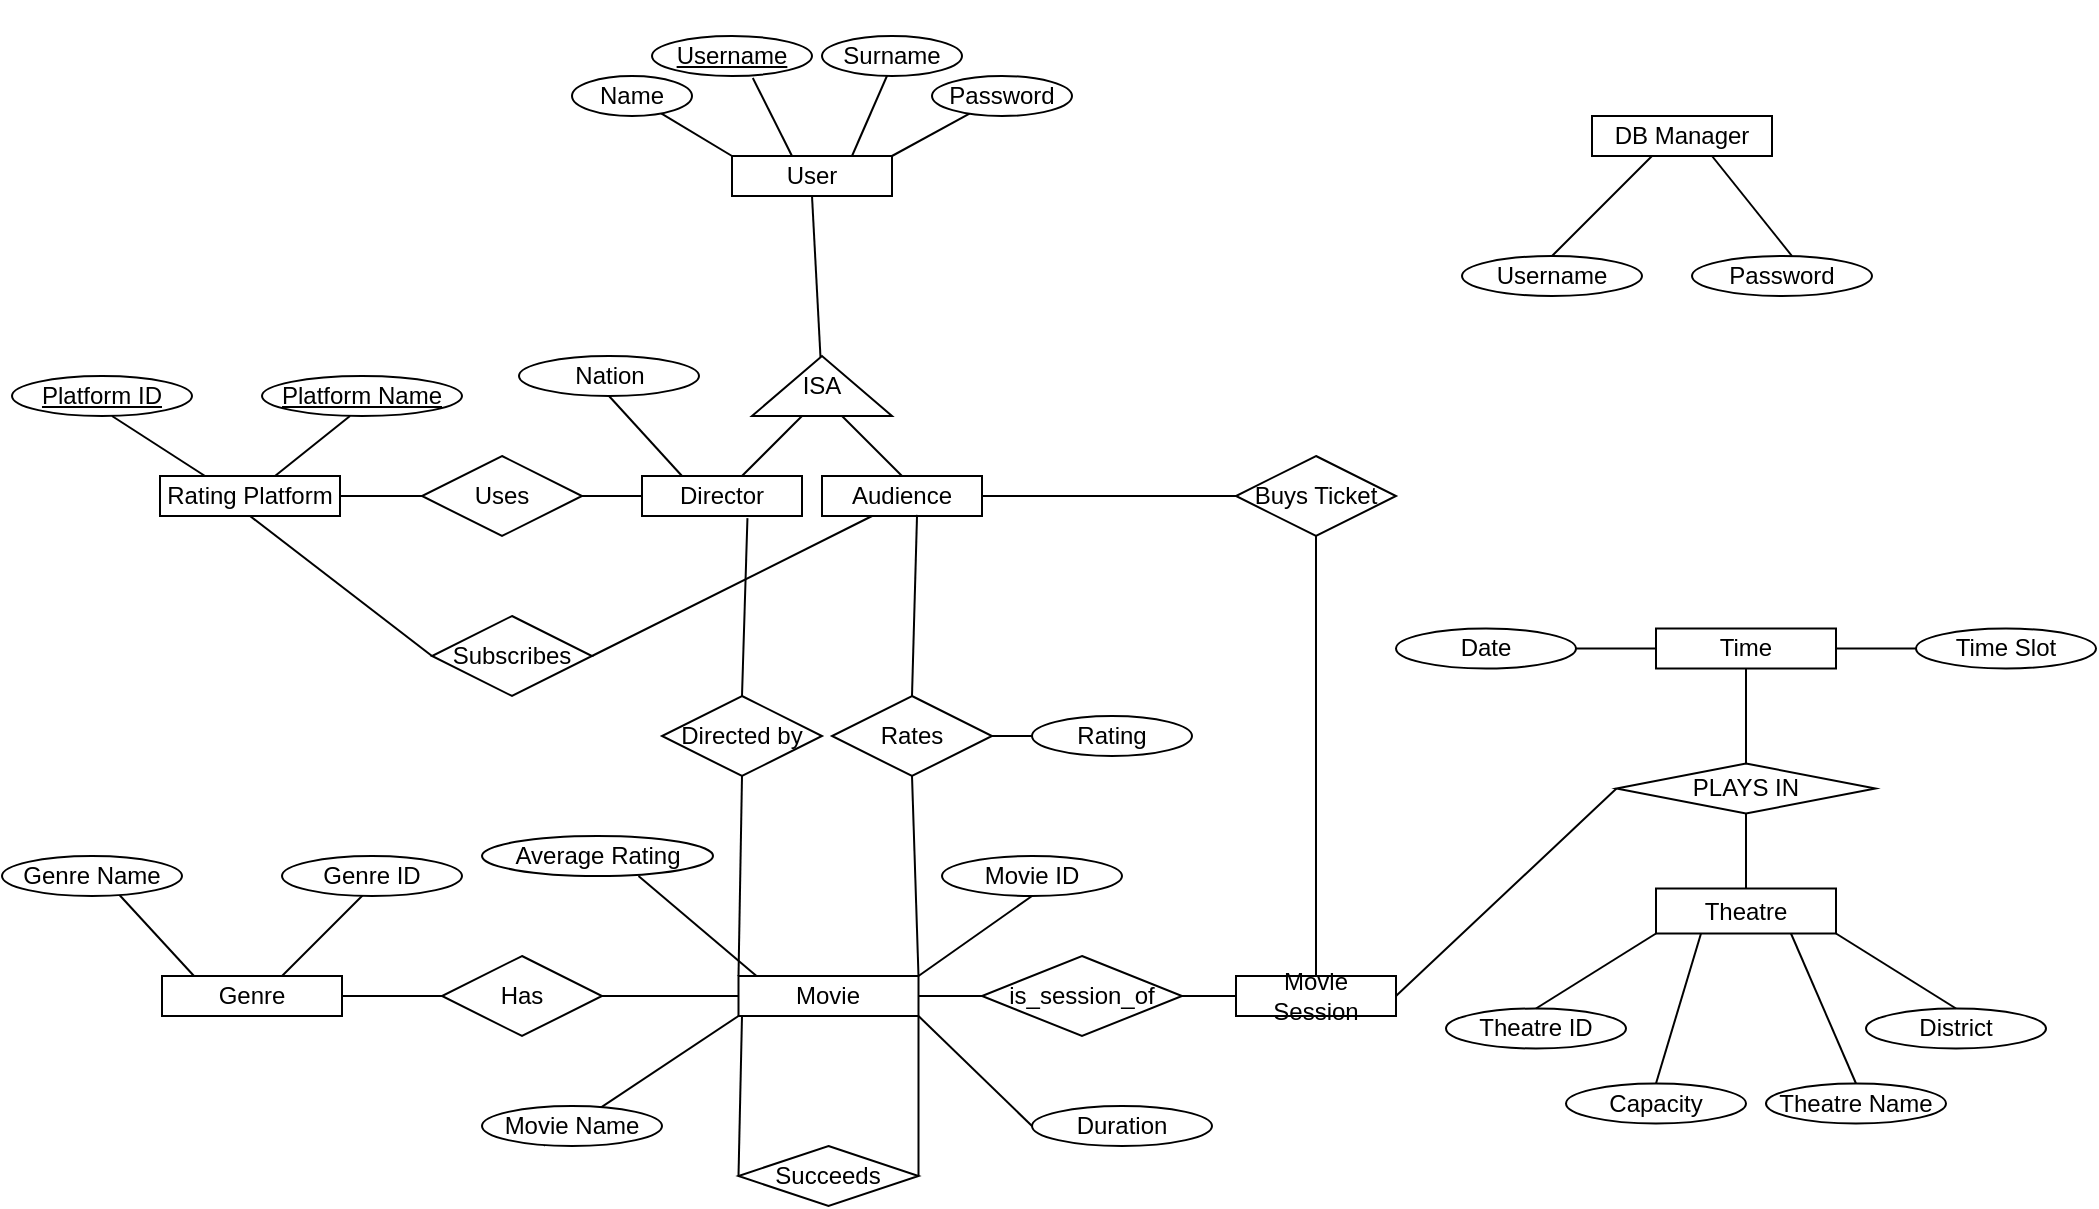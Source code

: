 <mxfile version="21.1.2" type="device">
  <diagram name="Sayfa -1" id="poSbmW3w7aa27YgTsH_x">
    <mxGraphModel dx="989" dy="484" grid="1" gridSize="10" guides="1" tooltips="1" connect="1" arrows="1" fold="1" page="1" pageScale="1" pageWidth="827" pageHeight="1169" math="0" shadow="0">
      <root>
        <mxCell id="0" />
        <mxCell id="1" parent="0" />
        <mxCell id="N0dNc0JKmn3YzgxWupWn-2" value="User" style="rounded=0;whiteSpace=wrap;html=1;" parent="1" vertex="1">
          <mxGeometry x="495" y="80" width="80" height="20" as="geometry" />
        </mxCell>
        <mxCell id="N0dNc0JKmn3YzgxWupWn-3" value="" style="endArrow=none;html=1;rounded=0;" parent="1" edge="1">
          <mxGeometry width="50" height="50" relative="1" as="geometry">
            <mxPoint x="575" y="80" as="sourcePoint" />
            <mxPoint x="613.76" y="58.858" as="targetPoint" />
          </mxGeometry>
        </mxCell>
        <mxCell id="N0dNc0JKmn3YzgxWupWn-7" value="" style="endArrow=none;html=1;rounded=0;entryX=0.414;entryY=1.05;entryDx=0;entryDy=0;entryPerimeter=0;" parent="1" edge="1">
          <mxGeometry width="50" height="50" relative="1" as="geometry">
            <mxPoint x="555" y="80" as="sourcePoint" />
            <mxPoint x="576.4" y="31" as="targetPoint" />
          </mxGeometry>
        </mxCell>
        <mxCell id="N0dNc0JKmn3YzgxWupWn-8" value="" style="endArrow=none;html=1;rounded=0;entryX=0.63;entryY=1.05;entryDx=0;entryDy=0;entryPerimeter=0;" parent="1" target="N0dNc0JKmn3YzgxWupWn-11" edge="1">
          <mxGeometry width="50" height="50" relative="1" as="geometry">
            <mxPoint x="525" y="80" as="sourcePoint" />
            <mxPoint x="525" y="20" as="targetPoint" />
          </mxGeometry>
        </mxCell>
        <mxCell id="N0dNc0JKmn3YzgxWupWn-9" value="" style="endArrow=none;html=1;rounded=0;" parent="1" source="N0dNc0JKmn3YzgxWupWn-24" edge="1">
          <mxGeometry width="50" height="50" relative="1" as="geometry">
            <mxPoint x="495" y="80" as="sourcePoint" />
            <mxPoint x="445" y="60" as="targetPoint" />
          </mxGeometry>
        </mxCell>
        <mxCell id="N0dNc0JKmn3YzgxWupWn-11" value="&lt;u&gt;Username&lt;/u&gt;" style="ellipse;whiteSpace=wrap;html=1;" parent="1" vertex="1">
          <mxGeometry x="455" y="20" width="80" height="20" as="geometry" />
        </mxCell>
        <mxCell id="N0dNc0JKmn3YzgxWupWn-13" style="edgeStyle=orthogonalEdgeStyle;rounded=0;orthogonalLoop=1;jettySize=auto;html=1;exitX=0.5;exitY=1;exitDx=0;exitDy=0;" parent="1" edge="1">
          <mxGeometry relative="1" as="geometry">
            <mxPoint x="645" y="10" as="sourcePoint" />
            <mxPoint x="645" y="10" as="targetPoint" />
          </mxGeometry>
        </mxCell>
        <mxCell id="N0dNc0JKmn3YzgxWupWn-16" value="" style="endArrow=none;html=1;rounded=0;entryX=0.5;entryY=1;entryDx=0;entryDy=0;" parent="1" source="N0dNc0JKmn3YzgxWupWn-17" edge="1" target="N0dNc0JKmn3YzgxWupWn-2">
          <mxGeometry width="50" height="50" relative="1" as="geometry">
            <mxPoint x="540" y="300" as="sourcePoint" />
            <mxPoint x="539" y="260" as="targetPoint" />
          </mxGeometry>
        </mxCell>
        <mxCell id="N0dNc0JKmn3YzgxWupWn-18" value="" style="endArrow=none;html=1;rounded=0;" parent="1" target="N0dNc0JKmn3YzgxWupWn-17" edge="1">
          <mxGeometry width="50" height="50" relative="1" as="geometry">
            <mxPoint x="540" y="200" as="sourcePoint" />
            <mxPoint x="539" y="170" as="targetPoint" />
          </mxGeometry>
        </mxCell>
        <mxCell id="N0dNc0JKmn3YzgxWupWn-17" value="ISA" style="triangle;whiteSpace=wrap;html=1;direction=north;" parent="1" vertex="1">
          <mxGeometry x="505" y="180" width="70" height="30" as="geometry" />
        </mxCell>
        <mxCell id="N0dNc0JKmn3YzgxWupWn-19" value="" style="endArrow=none;html=1;rounded=0;" parent="1" edge="1">
          <mxGeometry width="50" height="50" relative="1" as="geometry">
            <mxPoint x="500" y="240" as="sourcePoint" />
            <mxPoint x="530" y="210" as="targetPoint" />
          </mxGeometry>
        </mxCell>
        <mxCell id="N0dNc0JKmn3YzgxWupWn-20" value="" style="endArrow=none;html=1;rounded=0;" parent="1" edge="1">
          <mxGeometry width="50" height="50" relative="1" as="geometry">
            <mxPoint x="580" y="240" as="sourcePoint" />
            <mxPoint x="550" y="210" as="targetPoint" />
          </mxGeometry>
        </mxCell>
        <mxCell id="N0dNc0JKmn3YzgxWupWn-22" value="Audience" style="rounded=0;whiteSpace=wrap;html=1;" parent="1" vertex="1">
          <mxGeometry x="540" y="240" width="80" height="20" as="geometry" />
        </mxCell>
        <mxCell id="N0dNc0JKmn3YzgxWupWn-23" value="Director" style="rounded=0;whiteSpace=wrap;html=1;" parent="1" vertex="1">
          <mxGeometry x="450" y="240" width="80" height="20" as="geometry" />
        </mxCell>
        <mxCell id="N0dNc0JKmn3YzgxWupWn-25" value="Surname" style="ellipse;whiteSpace=wrap;html=1;" parent="1" vertex="1">
          <mxGeometry x="540" y="20" width="70" height="20" as="geometry" />
        </mxCell>
        <mxCell id="N0dNc0JKmn3YzgxWupWn-26" value="Password" style="ellipse;whiteSpace=wrap;html=1;" parent="1" vertex="1">
          <mxGeometry x="595" y="40" width="70" height="20" as="geometry" />
        </mxCell>
        <mxCell id="N0dNc0JKmn3YzgxWupWn-27" value="" style="endArrow=none;html=1;rounded=0;" parent="1" target="N0dNc0JKmn3YzgxWupWn-24" edge="1">
          <mxGeometry width="50" height="50" relative="1" as="geometry">
            <mxPoint x="495" y="80" as="sourcePoint" />
            <mxPoint x="445" y="60" as="targetPoint" />
          </mxGeometry>
        </mxCell>
        <mxCell id="N0dNc0JKmn3YzgxWupWn-24" value="Name" style="ellipse;whiteSpace=wrap;html=1;" parent="1" vertex="1">
          <mxGeometry x="415" y="40" width="60" height="20" as="geometry" />
        </mxCell>
        <mxCell id="N0dNc0JKmn3YzgxWupWn-29" value="&lt;u&gt;Platform Name&lt;/u&gt;" style="ellipse;whiteSpace=wrap;html=1;" parent="1" vertex="1">
          <mxGeometry x="260" y="190" width="100" height="20" as="geometry" />
        </mxCell>
        <mxCell id="N0dNc0JKmn3YzgxWupWn-30" value="&lt;u&gt;Platform ID&lt;/u&gt;" style="ellipse;whiteSpace=wrap;html=1;" parent="1" vertex="1">
          <mxGeometry x="135" y="190" width="90" height="20" as="geometry" />
        </mxCell>
        <mxCell id="N0dNc0JKmn3YzgxWupWn-31" value="" style="endArrow=none;html=1;rounded=0;entryX=0.5;entryY=1;entryDx=0;entryDy=0;" parent="1" edge="1" source="N0dNc0JKmn3YzgxWupWn-28">
          <mxGeometry width="50" height="50" relative="1" as="geometry">
            <mxPoint x="259" y="245" as="sourcePoint" />
            <mxPoint x="304" y="210" as="targetPoint" />
          </mxGeometry>
        </mxCell>
        <mxCell id="N0dNc0JKmn3YzgxWupWn-32" value="" style="endArrow=none;html=1;rounded=0;entryX=0.5;entryY=1;entryDx=0;entryDy=0;exitX=0.25;exitY=0;exitDx=0;exitDy=0;" parent="1" source="N0dNc0JKmn3YzgxWupWn-28" edge="1">
          <mxGeometry width="50" height="50" relative="1" as="geometry">
            <mxPoint x="140" y="245" as="sourcePoint" />
            <mxPoint x="185" y="210" as="targetPoint" />
          </mxGeometry>
        </mxCell>
        <mxCell id="9goSQjXUTcx60Nx5XbYn-3" value="Nation" style="ellipse;whiteSpace=wrap;html=1;" parent="1" vertex="1">
          <mxGeometry x="388.5" y="180" width="90" height="20" as="geometry" />
        </mxCell>
        <mxCell id="9goSQjXUTcx60Nx5XbYn-4" value="" style="endArrow=none;html=1;rounded=0;entryX=0.5;entryY=1;entryDx=0;entryDy=0;exitX=0.25;exitY=0;exitDx=0;exitDy=0;" parent="1" source="N0dNc0JKmn3YzgxWupWn-23" target="9goSQjXUTcx60Nx5XbYn-3" edge="1">
          <mxGeometry width="50" height="50" relative="1" as="geometry">
            <mxPoint x="438.5" y="240" as="sourcePoint" />
            <mxPoint x="478.5" y="200" as="targetPoint" />
          </mxGeometry>
        </mxCell>
        <mxCell id="9goSQjXUTcx60Nx5XbYn-6" value="Uses" style="rhombus;whiteSpace=wrap;html=1;" parent="1" vertex="1">
          <mxGeometry x="340" y="230" width="80" height="40" as="geometry" />
        </mxCell>
        <mxCell id="9goSQjXUTcx60Nx5XbYn-7" value="" style="endArrow=none;html=1;rounded=0;entryX=0;entryY=0.5;entryDx=0;entryDy=0;" parent="1" target="N0dNc0JKmn3YzgxWupWn-23" edge="1">
          <mxGeometry width="50" height="50" relative="1" as="geometry">
            <mxPoint x="420" y="250" as="sourcePoint" />
            <mxPoint x="445" y="250" as="targetPoint" />
          </mxGeometry>
        </mxCell>
        <mxCell id="9goSQjXUTcx60Nx5XbYn-8" value="" style="endArrow=none;html=1;rounded=0;exitX=1;exitY=0.5;exitDx=0;exitDy=0;" parent="1" source="N0dNc0JKmn3YzgxWupWn-28" edge="1">
          <mxGeometry width="50" height="50" relative="1" as="geometry">
            <mxPoint x="290" y="300" as="sourcePoint" />
            <mxPoint x="340" y="250" as="targetPoint" />
          </mxGeometry>
        </mxCell>
        <mxCell id="9goSQjXUTcx60Nx5XbYn-11" value="" style="endArrow=none;html=1;rounded=0;entryX=0;entryY=0.5;entryDx=0;entryDy=0;" parent="1" edge="1" target="9goSQjXUTcx60Nx5XbYn-12">
          <mxGeometry width="50" height="50" relative="1" as="geometry">
            <mxPoint x="620" y="250" as="sourcePoint" />
            <mxPoint x="690" y="250" as="targetPoint" />
          </mxGeometry>
        </mxCell>
        <mxCell id="9goSQjXUTcx60Nx5XbYn-12" value="Buys Ticket" style="rhombus;whiteSpace=wrap;html=1;" parent="1" vertex="1">
          <mxGeometry x="747" y="230" width="80" height="40" as="geometry" />
        </mxCell>
        <mxCell id="9goSQjXUTcx60Nx5XbYn-15" value="Movie Session" style="rounded=0;whiteSpace=wrap;html=1;" parent="1" vertex="1">
          <mxGeometry x="747" y="490" width="80" height="20" as="geometry" />
        </mxCell>
        <mxCell id="9goSQjXUTcx60Nx5XbYn-16" value="Subscribes" style="rhombus;whiteSpace=wrap;html=1;" parent="1" vertex="1">
          <mxGeometry x="345" y="310" width="80" height="40" as="geometry" />
        </mxCell>
        <mxCell id="9goSQjXUTcx60Nx5XbYn-17" value="" style="endArrow=none;html=1;rounded=0;entryX=0.313;entryY=1;entryDx=0;entryDy=0;exitX=1;exitY=0.5;exitDx=0;exitDy=0;entryPerimeter=0;" parent="1" target="N0dNc0JKmn3YzgxWupWn-22" edge="1" source="9goSQjXUTcx60Nx5XbYn-16">
          <mxGeometry width="50" height="50" relative="1" as="geometry">
            <mxPoint x="435" y="360" as="sourcePoint" />
            <mxPoint x="470" y="280" as="targetPoint" />
          </mxGeometry>
        </mxCell>
        <mxCell id="9goSQjXUTcx60Nx5XbYn-18" value="" style="endArrow=none;html=1;rounded=0;exitX=0.5;exitY=1;exitDx=0;exitDy=0;entryX=0;entryY=0.5;entryDx=0;entryDy=0;" parent="1" source="N0dNc0JKmn3YzgxWupWn-28" edge="1" target="9goSQjXUTcx60Nx5XbYn-16">
          <mxGeometry width="50" height="50" relative="1" as="geometry">
            <mxPoint x="290" y="380" as="sourcePoint" />
            <mxPoint x="305" y="330" as="targetPoint" />
          </mxGeometry>
        </mxCell>
        <mxCell id="9goSQjXUTcx60Nx5XbYn-19" value="Theatre" style="rounded=0;whiteSpace=wrap;html=1;" parent="1" vertex="1">
          <mxGeometry x="957" y="446.25" width="90" height="22.5" as="geometry" />
        </mxCell>
        <mxCell id="9goSQjXUTcx60Nx5XbYn-25" value="Theatre ID" style="ellipse;whiteSpace=wrap;html=1;" parent="1" vertex="1">
          <mxGeometry x="852" y="506.25" width="90" height="20" as="geometry" />
        </mxCell>
        <mxCell id="9goSQjXUTcx60Nx5XbYn-26" value="District" style="ellipse;whiteSpace=wrap;html=1;" parent="1" vertex="1">
          <mxGeometry x="1062" y="506.25" width="90" height="20" as="geometry" />
        </mxCell>
        <mxCell id="9goSQjXUTcx60Nx5XbYn-27" value="Capacity" style="ellipse;whiteSpace=wrap;html=1;" parent="1" vertex="1">
          <mxGeometry x="912" y="543.75" width="90" height="20" as="geometry" />
        </mxCell>
        <mxCell id="9goSQjXUTcx60Nx5XbYn-28" value="Theatre Name" style="ellipse;whiteSpace=wrap;html=1;" parent="1" vertex="1">
          <mxGeometry x="1012" y="543.75" width="90" height="20" as="geometry" />
        </mxCell>
        <mxCell id="9goSQjXUTcx60Nx5XbYn-36" value="Movie" style="rounded=0;whiteSpace=wrap;html=1;" parent="1" vertex="1">
          <mxGeometry x="498.25" y="490" width="90" height="20" as="geometry" />
        </mxCell>
        <mxCell id="9goSQjXUTcx60Nx5XbYn-37" value="" style="endArrow=none;html=1;rounded=0;entryX=0;entryY=0.5;entryDx=0;entryDy=0;exitX=1;exitY=1;exitDx=0;exitDy=0;" parent="1" edge="1" target="9goSQjXUTcx60Nx5XbYn-42" source="9goSQjXUTcx60Nx5XbYn-36">
          <mxGeometry width="50" height="50" relative="1" as="geometry">
            <mxPoint x="610" y="510" as="sourcePoint" />
            <mxPoint x="650" y="580" as="targetPoint" />
          </mxGeometry>
        </mxCell>
        <mxCell id="9goSQjXUTcx60Nx5XbYn-38" value="" style="endArrow=none;html=1;rounded=0;" parent="1" edge="1">
          <mxGeometry width="50" height="50" relative="1" as="geometry">
            <mxPoint x="507.25" y="490" as="sourcePoint" />
            <mxPoint x="448.25" y="440" as="targetPoint" />
          </mxGeometry>
        </mxCell>
        <mxCell id="9goSQjXUTcx60Nx5XbYn-39" value="" style="endArrow=none;html=1;rounded=0;entryX=0.5;entryY=1;entryDx=0;entryDy=0;exitX=1;exitY=0;exitDx=0;exitDy=0;" parent="1" target="9goSQjXUTcx60Nx5XbYn-43" edge="1" source="9goSQjXUTcx60Nx5XbYn-36">
          <mxGeometry width="50" height="50" relative="1" as="geometry">
            <mxPoint x="520.75" y="490" as="sourcePoint" />
            <mxPoint x="518.25" y="410" as="targetPoint" />
          </mxGeometry>
        </mxCell>
        <mxCell id="9goSQjXUTcx60Nx5XbYn-40" value="" style="endArrow=none;html=1;rounded=0;entryX=0.342;entryY=0.99;entryDx=0;entryDy=0;entryPerimeter=0;exitX=0;exitY=1;exitDx=0;exitDy=0;" parent="1" target="9goSQjXUTcx60Nx5XbYn-44" edge="1" source="9goSQjXUTcx60Nx5XbYn-36">
          <mxGeometry width="50" height="50" relative="1" as="geometry">
            <mxPoint x="558.25" y="490" as="sourcePoint" />
            <mxPoint x="575.75" y="440" as="targetPoint" />
          </mxGeometry>
        </mxCell>
        <mxCell id="9goSQjXUTcx60Nx5XbYn-41" value="Average Rating" style="ellipse;whiteSpace=wrap;html=1;" parent="1" vertex="1">
          <mxGeometry x="370" y="420" width="115.5" height="20" as="geometry" />
        </mxCell>
        <mxCell id="9goSQjXUTcx60Nx5XbYn-42" value="Duration" style="ellipse;whiteSpace=wrap;html=1;" parent="1" vertex="1">
          <mxGeometry x="645" y="555" width="90" height="20" as="geometry" />
        </mxCell>
        <mxCell id="9goSQjXUTcx60Nx5XbYn-43" value="Movie ID" style="ellipse;whiteSpace=wrap;html=1;" parent="1" vertex="1">
          <mxGeometry x="600" y="430" width="90" height="20" as="geometry" />
        </mxCell>
        <mxCell id="9goSQjXUTcx60Nx5XbYn-44" value="Movie Name" style="ellipse;whiteSpace=wrap;html=1;" parent="1" vertex="1">
          <mxGeometry x="370" y="555" width="90" height="20" as="geometry" />
        </mxCell>
        <mxCell id="9goSQjXUTcx60Nx5XbYn-49" value="PLAYS IN" style="rhombus;whiteSpace=wrap;html=1;" parent="1" vertex="1">
          <mxGeometry x="937.25" y="383.75" width="129.5" height="25" as="geometry" />
        </mxCell>
        <mxCell id="9goSQjXUTcx60Nx5XbYn-50" value="" style="endArrow=none;html=1;rounded=0;entryX=1;entryY=0.5;entryDx=0;entryDy=0;exitX=0;exitY=0.5;exitDx=0;exitDy=0;" parent="1" source="9goSQjXUTcx60Nx5XbYn-49" edge="1" target="9goSQjXUTcx60Nx5XbYn-15">
          <mxGeometry width="50" height="50" relative="1" as="geometry">
            <mxPoint x="950" y="435" as="sourcePoint" />
            <mxPoint x="841" y="435" as="targetPoint" />
          </mxGeometry>
        </mxCell>
        <mxCell id="9goSQjXUTcx60Nx5XbYn-51" value="" style="endArrow=none;html=1;rounded=0;exitX=0.5;exitY=0;exitDx=0;exitDy=0;entryX=0.5;entryY=1;entryDx=0;entryDy=0;" parent="1" source="9goSQjXUTcx60Nx5XbYn-19" edge="1" target="9goSQjXUTcx60Nx5XbYn-49">
          <mxGeometry width="50" height="50" relative="1" as="geometry">
            <mxPoint x="753" y="436.25" as="sourcePoint" />
            <mxPoint x="803" y="386.25" as="targetPoint" />
          </mxGeometry>
        </mxCell>
        <mxCell id="9goSQjXUTcx60Nx5XbYn-52" value="" style="endArrow=none;html=1;rounded=0;entryX=0;entryY=1;entryDx=0;entryDy=0;exitX=0.5;exitY=0;exitDx=0;exitDy=0;" parent="1" target="9goSQjXUTcx60Nx5XbYn-19" edge="1" source="9goSQjXUTcx60Nx5XbYn-25">
          <mxGeometry width="50" height="50" relative="1" as="geometry">
            <mxPoint x="572" y="536.25" as="sourcePoint" />
            <mxPoint x="612" y="516.25" as="targetPoint" />
          </mxGeometry>
        </mxCell>
        <mxCell id="9goSQjXUTcx60Nx5XbYn-53" value="" style="endArrow=none;html=1;rounded=0;entryX=0.25;entryY=1;entryDx=0;entryDy=0;exitX=0.5;exitY=0;exitDx=0;exitDy=0;" parent="1" target="9goSQjXUTcx60Nx5XbYn-19" edge="1" source="9goSQjXUTcx60Nx5XbYn-27">
          <mxGeometry width="50" height="50" relative="1" as="geometry">
            <mxPoint x="662" y="546.25" as="sourcePoint" />
            <mxPoint x="728.5" y="516.25" as="targetPoint" />
          </mxGeometry>
        </mxCell>
        <mxCell id="9goSQjXUTcx60Nx5XbYn-54" value="" style="endArrow=none;html=1;rounded=0;entryX=0.75;entryY=1;entryDx=0;entryDy=0;exitX=0.5;exitY=0;exitDx=0;exitDy=0;" parent="1" target="9goSQjXUTcx60Nx5XbYn-19" edge="1" source="9goSQjXUTcx60Nx5XbYn-28">
          <mxGeometry width="50" height="50" relative="1" as="geometry">
            <mxPoint x="852" y="526.25" as="sourcePoint" />
            <mxPoint x="903.5" y="506.25" as="targetPoint" />
          </mxGeometry>
        </mxCell>
        <mxCell id="9goSQjXUTcx60Nx5XbYn-55" value="" style="endArrow=none;html=1;rounded=0;entryX=1;entryY=1;entryDx=0;entryDy=0;exitX=0.5;exitY=0;exitDx=0;exitDy=0;" parent="1" target="9goSQjXUTcx60Nx5XbYn-19" edge="1" source="9goSQjXUTcx60Nx5XbYn-26">
          <mxGeometry width="50" height="50" relative="1" as="geometry">
            <mxPoint x="962" y="536.25" as="sourcePoint" />
            <mxPoint x="998" y="506.25" as="targetPoint" />
          </mxGeometry>
        </mxCell>
        <mxCell id="9goSQjXUTcx60Nx5XbYn-57" value="Date" style="ellipse;whiteSpace=wrap;html=1;" parent="1" vertex="1">
          <mxGeometry x="827" y="316.25" width="90" height="20" as="geometry" />
        </mxCell>
        <mxCell id="9goSQjXUTcx60Nx5XbYn-59" value="Time Slot" style="ellipse;whiteSpace=wrap;html=1;" parent="1" vertex="1">
          <mxGeometry x="1087" y="316.25" width="90" height="20" as="geometry" />
        </mxCell>
        <mxCell id="9goSQjXUTcx60Nx5XbYn-62" value="Directed by" style="rhombus;whiteSpace=wrap;html=1;" parent="1" vertex="1">
          <mxGeometry x="460" y="350" width="80" height="40" as="geometry" />
        </mxCell>
        <mxCell id="9goSQjXUTcx60Nx5XbYn-64" value="" style="endArrow=none;html=1;rounded=0;entryX=0.5;entryY=0;entryDx=0;entryDy=0;exitX=0.659;exitY=1.053;exitDx=0;exitDy=0;exitPerimeter=0;" parent="1" source="N0dNc0JKmn3YzgxWupWn-23" target="9goSQjXUTcx60Nx5XbYn-62" edge="1">
          <mxGeometry width="50" height="50" relative="1" as="geometry">
            <mxPoint x="485" y="280" as="sourcePoint" />
            <mxPoint x="680" y="180" as="targetPoint" />
          </mxGeometry>
        </mxCell>
        <mxCell id="9goSQjXUTcx60Nx5XbYn-72" value="Succeeds" style="rhombus;whiteSpace=wrap;html=1;" parent="1" vertex="1">
          <mxGeometry x="498.25" y="575" width="90" height="30" as="geometry" />
        </mxCell>
        <mxCell id="9goSQjXUTcx60Nx5XbYn-76" value="Has" style="rhombus;whiteSpace=wrap;html=1;" parent="1" vertex="1">
          <mxGeometry x="350" y="480" width="80" height="40" as="geometry" />
        </mxCell>
        <mxCell id="9goSQjXUTcx60Nx5XbYn-77" value="" style="endArrow=none;html=1;rounded=0;exitX=0;exitY=0.5;exitDx=0;exitDy=0;entryX=1;entryY=0.5;entryDx=0;entryDy=0;" parent="1" edge="1" target="9goSQjXUTcx60Nx5XbYn-79" source="9goSQjXUTcx60Nx5XbYn-76">
          <mxGeometry width="50" height="50" relative="1" as="geometry">
            <mxPoint x="150" y="510" as="sourcePoint" />
            <mxPoint x="210" y="510" as="targetPoint" />
          </mxGeometry>
        </mxCell>
        <mxCell id="9goSQjXUTcx60Nx5XbYn-79" value="Genre" style="rounded=0;whiteSpace=wrap;html=1;" parent="1" vertex="1">
          <mxGeometry x="210" y="490" width="90" height="20" as="geometry" />
        </mxCell>
        <mxCell id="9goSQjXUTcx60Nx5XbYn-80" value="" style="endArrow=none;html=1;rounded=0;" parent="1" edge="1">
          <mxGeometry width="50" height="50" relative="1" as="geometry">
            <mxPoint x="270" y="490" as="sourcePoint" />
            <mxPoint x="320" y="440" as="targetPoint" />
          </mxGeometry>
        </mxCell>
        <mxCell id="9goSQjXUTcx60Nx5XbYn-83" value="Genre ID" style="ellipse;whiteSpace=wrap;html=1;" parent="1" vertex="1">
          <mxGeometry x="270" y="430" width="90" height="20" as="geometry" />
        </mxCell>
        <mxCell id="9goSQjXUTcx60Nx5XbYn-84" value="" style="endArrow=none;html=1;rounded=0;" parent="1" edge="1">
          <mxGeometry width="50" height="50" relative="1" as="geometry">
            <mxPoint x="226" y="490" as="sourcePoint" />
            <mxPoint x="180" y="440" as="targetPoint" />
          </mxGeometry>
        </mxCell>
        <mxCell id="9goSQjXUTcx60Nx5XbYn-86" value="Genre Name" style="ellipse;whiteSpace=wrap;html=1;" parent="1" vertex="1">
          <mxGeometry x="130" y="430" width="90" height="20" as="geometry" />
        </mxCell>
        <mxCell id="9goSQjXUTcx60Nx5XbYn-95" value="DB Manager" style="rounded=0;whiteSpace=wrap;html=1;" parent="1" vertex="1">
          <mxGeometry x="925" y="60" width="90" height="20" as="geometry" />
        </mxCell>
        <mxCell id="9goSQjXUTcx60Nx5XbYn-97" value="" style="endArrow=none;html=1;rounded=0;" parent="1" edge="1">
          <mxGeometry width="50" height="50" relative="1" as="geometry">
            <mxPoint x="905" y="130" as="sourcePoint" />
            <mxPoint x="955" y="80" as="targetPoint" />
          </mxGeometry>
        </mxCell>
        <mxCell id="9goSQjXUTcx60Nx5XbYn-99" value="" style="endArrow=none;html=1;rounded=0;" parent="1" edge="1">
          <mxGeometry width="50" height="50" relative="1" as="geometry">
            <mxPoint x="1025" y="130" as="sourcePoint" />
            <mxPoint x="985" y="80" as="targetPoint" />
          </mxGeometry>
        </mxCell>
        <mxCell id="9goSQjXUTcx60Nx5XbYn-100" value="Username" style="ellipse;whiteSpace=wrap;html=1;" parent="1" vertex="1">
          <mxGeometry x="860" y="130" width="90" height="20" as="geometry" />
        </mxCell>
        <mxCell id="9goSQjXUTcx60Nx5XbYn-101" value="Password" style="ellipse;whiteSpace=wrap;html=1;" parent="1" vertex="1">
          <mxGeometry x="975" y="130" width="90" height="20" as="geometry" />
        </mxCell>
        <mxCell id="T4_rEifDhR-rjJD7FqW9-1" value="Time" style="rounded=0;whiteSpace=wrap;html=1;" vertex="1" parent="1">
          <mxGeometry x="957" y="316.25" width="90" height="20" as="geometry" />
        </mxCell>
        <mxCell id="T4_rEifDhR-rjJD7FqW9-3" value="" style="endArrow=none;html=1;rounded=0;exitX=0;exitY=0.5;exitDx=0;exitDy=0;" edge="1" parent="1" source="9goSQjXUTcx60Nx5XbYn-36" target="9goSQjXUTcx60Nx5XbYn-76">
          <mxGeometry width="50" height="50" relative="1" as="geometry">
            <mxPoint x="588.25" y="500" as="sourcePoint" />
            <mxPoint x="638.25" y="450" as="targetPoint" />
          </mxGeometry>
        </mxCell>
        <mxCell id="T4_rEifDhR-rjJD7FqW9-4" value="" style="endArrow=none;html=1;rounded=0;entryX=1;entryY=0.5;entryDx=0;entryDy=0;" edge="1" parent="1" target="9goSQjXUTcx60Nx5XbYn-57">
          <mxGeometry width="50" height="50" relative="1" as="geometry">
            <mxPoint x="957" y="326.25" as="sourcePoint" />
            <mxPoint x="917" y="326.25" as="targetPoint" />
          </mxGeometry>
        </mxCell>
        <mxCell id="T4_rEifDhR-rjJD7FqW9-6" value="" style="endArrow=none;html=1;rounded=0;exitX=0;exitY=0.5;exitDx=0;exitDy=0;" edge="1" parent="1" source="9goSQjXUTcx60Nx5XbYn-59">
          <mxGeometry width="50" height="50" relative="1" as="geometry">
            <mxPoint x="1002" y="361.25" as="sourcePoint" />
            <mxPoint x="1047" y="326.25" as="targetPoint" />
          </mxGeometry>
        </mxCell>
        <mxCell id="T4_rEifDhR-rjJD7FqW9-9" value="" style="endArrow=none;html=1;rounded=0;entryX=0.5;entryY=1;entryDx=0;entryDy=0;exitX=0.5;exitY=0;exitDx=0;exitDy=0;" edge="1" parent="1" source="9goSQjXUTcx60Nx5XbYn-49" target="T4_rEifDhR-rjJD7FqW9-1">
          <mxGeometry width="50" height="50" relative="1" as="geometry">
            <mxPoint x="1017" y="326.25" as="sourcePoint" />
            <mxPoint x="908" y="326.25" as="targetPoint" />
          </mxGeometry>
        </mxCell>
        <mxCell id="T4_rEifDhR-rjJD7FqW9-12" value="" style="endArrow=none;html=1;rounded=0;exitX=1;exitY=0.5;exitDx=0;exitDy=0;entryX=1;entryY=1;entryDx=0;entryDy=0;" edge="1" parent="1" source="9goSQjXUTcx60Nx5XbYn-72" target="9goSQjXUTcx60Nx5XbYn-36">
          <mxGeometry width="50" height="50" relative="1" as="geometry">
            <mxPoint x="540" y="560" as="sourcePoint" />
            <mxPoint x="590" y="510" as="targetPoint" />
          </mxGeometry>
        </mxCell>
        <mxCell id="T4_rEifDhR-rjJD7FqW9-13" value="" style="endArrow=none;html=1;rounded=0;exitX=0;exitY=0.5;exitDx=0;exitDy=0;" edge="1" parent="1" source="9goSQjXUTcx60Nx5XbYn-72">
          <mxGeometry width="50" height="50" relative="1" as="geometry">
            <mxPoint x="450" y="560" as="sourcePoint" />
            <mxPoint x="500" y="510" as="targetPoint" />
          </mxGeometry>
        </mxCell>
        <mxCell id="T4_rEifDhR-rjJD7FqW9-16" value="" style="endArrow=none;html=1;rounded=0;exitX=0.5;exitY=0;exitDx=0;exitDy=0;entryX=0.5;entryY=1;entryDx=0;entryDy=0;" edge="1" parent="1" source="9goSQjXUTcx60Nx5XbYn-15" target="9goSQjXUTcx60Nx5XbYn-12">
          <mxGeometry width="50" height="50" relative="1" as="geometry">
            <mxPoint x="705" y="320" as="sourcePoint" />
            <mxPoint x="755" y="270" as="targetPoint" />
          </mxGeometry>
        </mxCell>
        <mxCell id="T4_rEifDhR-rjJD7FqW9-17" value="" style="endArrow=none;html=1;rounded=0;exitX=1;exitY=0.5;exitDx=0;exitDy=0;entryX=0;entryY=0.5;entryDx=0;entryDy=0;" edge="1" parent="1" source="9goSQjXUTcx60Nx5XbYn-36" target="T4_rEifDhR-rjJD7FqW9-34">
          <mxGeometry width="50" height="50" relative="1" as="geometry">
            <mxPoint x="495" y="560" as="sourcePoint" />
            <mxPoint x="745" y="528" as="targetPoint" />
          </mxGeometry>
        </mxCell>
        <mxCell id="T4_rEifDhR-rjJD7FqW9-20" value="" style="endArrow=none;html=1;rounded=0;entryX=0.5;entryY=1;entryDx=0;entryDy=0;exitX=0;exitY=0;exitDx=0;exitDy=0;" edge="1" parent="1" source="9goSQjXUTcx60Nx5XbYn-36" target="9goSQjXUTcx60Nx5XbYn-62">
          <mxGeometry width="50" height="50" relative="1" as="geometry">
            <mxPoint x="535" y="470" as="sourcePoint" />
            <mxPoint x="535" y="400" as="targetPoint" />
          </mxGeometry>
        </mxCell>
        <mxCell id="T4_rEifDhR-rjJD7FqW9-24" value="" style="endArrow=none;html=1;rounded=0;entryX=0.5;entryY=1;entryDx=0;entryDy=0;" edge="1" parent="1" target="N0dNc0JKmn3YzgxWupWn-28">
          <mxGeometry width="50" height="50" relative="1" as="geometry">
            <mxPoint x="259" y="245" as="sourcePoint" />
            <mxPoint x="304" y="210" as="targetPoint" />
          </mxGeometry>
        </mxCell>
        <mxCell id="N0dNc0JKmn3YzgxWupWn-28" value="Rating Platform" style="rounded=0;whiteSpace=wrap;html=1;" parent="1" vertex="1">
          <mxGeometry x="209" y="240" width="90" height="20" as="geometry" />
        </mxCell>
        <mxCell id="T4_rEifDhR-rjJD7FqW9-27" value="Rates" style="rhombus;whiteSpace=wrap;html=1;" vertex="1" parent="1">
          <mxGeometry x="545" y="350" width="80" height="40" as="geometry" />
        </mxCell>
        <mxCell id="T4_rEifDhR-rjJD7FqW9-28" value="Rating" style="ellipse;whiteSpace=wrap;html=1;" vertex="1" parent="1">
          <mxGeometry x="645" y="360" width="80" height="20" as="geometry" />
        </mxCell>
        <mxCell id="T4_rEifDhR-rjJD7FqW9-30" value="" style="endArrow=none;html=1;rounded=0;exitX=1;exitY=0.5;exitDx=0;exitDy=0;entryX=0;entryY=0.5;entryDx=0;entryDy=0;" edge="1" parent="1" source="T4_rEifDhR-rjJD7FqW9-27" target="T4_rEifDhR-rjJD7FqW9-28">
          <mxGeometry width="50" height="50" relative="1" as="geometry">
            <mxPoint x="605" y="320" as="sourcePoint" />
            <mxPoint x="655" y="270" as="targetPoint" />
          </mxGeometry>
        </mxCell>
        <mxCell id="T4_rEifDhR-rjJD7FqW9-31" value="" style="endArrow=none;html=1;rounded=0;exitX=0.5;exitY=0;exitDx=0;exitDy=0;entryX=0.594;entryY=0.972;entryDx=0;entryDy=0;entryPerimeter=0;" edge="1" parent="1" source="T4_rEifDhR-rjJD7FqW9-27" target="N0dNc0JKmn3YzgxWupWn-22">
          <mxGeometry width="50" height="50" relative="1" as="geometry">
            <mxPoint x="595" y="340" as="sourcePoint" />
            <mxPoint x="600" y="280" as="targetPoint" />
          </mxGeometry>
        </mxCell>
        <mxCell id="T4_rEifDhR-rjJD7FqW9-32" value="" style="endArrow=none;html=1;rounded=0;entryX=0.5;entryY=1;entryDx=0;entryDy=0;exitX=1;exitY=0;exitDx=0;exitDy=0;" edge="1" parent="1" source="9goSQjXUTcx60Nx5XbYn-36" target="T4_rEifDhR-rjJD7FqW9-27">
          <mxGeometry width="50" height="50" relative="1" as="geometry">
            <mxPoint x="585" y="480" as="sourcePoint" />
            <mxPoint x="595" y="410" as="targetPoint" />
          </mxGeometry>
        </mxCell>
        <mxCell id="T4_rEifDhR-rjJD7FqW9-33" style="edgeStyle=orthogonalEdgeStyle;rounded=0;orthogonalLoop=1;jettySize=auto;html=1;exitX=0.5;exitY=1;exitDx=0;exitDy=0;" edge="1" parent="1" source="9goSQjXUTcx60Nx5XbYn-42" target="9goSQjXUTcx60Nx5XbYn-42">
          <mxGeometry relative="1" as="geometry" />
        </mxCell>
        <mxCell id="T4_rEifDhR-rjJD7FqW9-34" value="is_session_of" style="rhombus;whiteSpace=wrap;html=1;" vertex="1" parent="1">
          <mxGeometry x="620" y="480" width="100" height="40" as="geometry" />
        </mxCell>
        <mxCell id="T4_rEifDhR-rjJD7FqW9-35" value="" style="endArrow=none;html=1;rounded=0;exitX=1;exitY=0.5;exitDx=0;exitDy=0;entryX=0;entryY=0.5;entryDx=0;entryDy=0;" edge="1" parent="1" source="T4_rEifDhR-rjJD7FqW9-34" target="9goSQjXUTcx60Nx5XbYn-15">
          <mxGeometry width="50" height="50" relative="1" as="geometry">
            <mxPoint x="685" y="470" as="sourcePoint" />
            <mxPoint x="735" y="420" as="targetPoint" />
          </mxGeometry>
        </mxCell>
      </root>
    </mxGraphModel>
  </diagram>
</mxfile>
